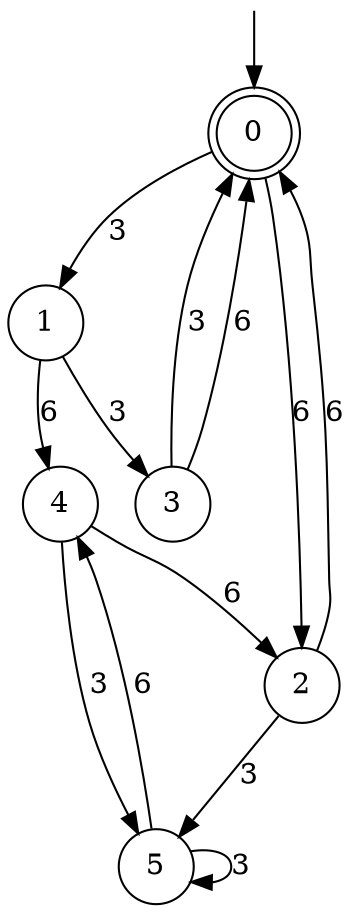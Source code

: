 digraph g {

	s0 [shape="doublecircle" label="0"];
	s1 [shape="circle" label="1"];
	s2 [shape="circle" label="2"];
	s3 [shape="circle" label="3"];
	s4 [shape="circle" label="4"];
	s5 [shape="circle" label="5"];
	s0 -> s1 [label="3"];
	s0 -> s2 [label="6"];
	s1 -> s3 [label="3"];
	s1 -> s4 [label="6"];
	s2 -> s5 [label="3"];
	s2 -> s0 [label="6"];
	s3 -> s0 [label="3"];
	s3 -> s0 [label="6"];
	s4 -> s5 [label="3"];
	s4 -> s2 [label="6"];
	s5 -> s5 [label="3"];
	s5 -> s4 [label="6"];

__start0 [label="" shape="none" width="0" height="0"];
__start0 -> s0;

}
